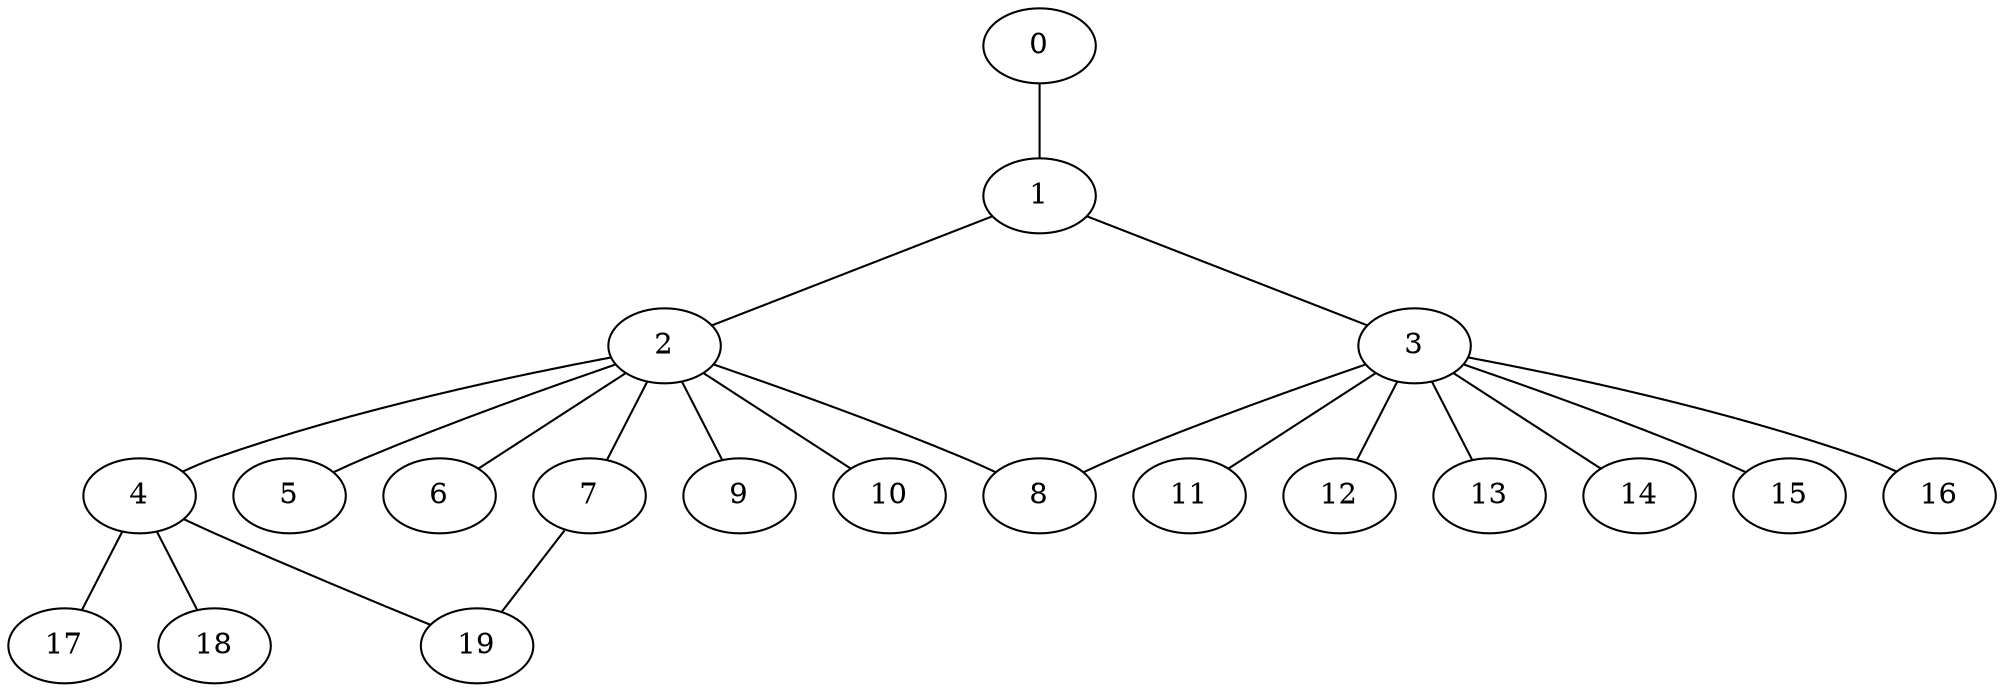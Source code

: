 
graph graphname {
    0 -- 1
1 -- 2
1 -- 3
2 -- 4
2 -- 5
2 -- 6
2 -- 7
2 -- 8
2 -- 9
2 -- 10
3 -- 11
3 -- 12
3 -- 13
3 -- 14
3 -- 15
3 -- 16
3 -- 8
4 -- 17
4 -- 19
4 -- 18
7 -- 19

}
